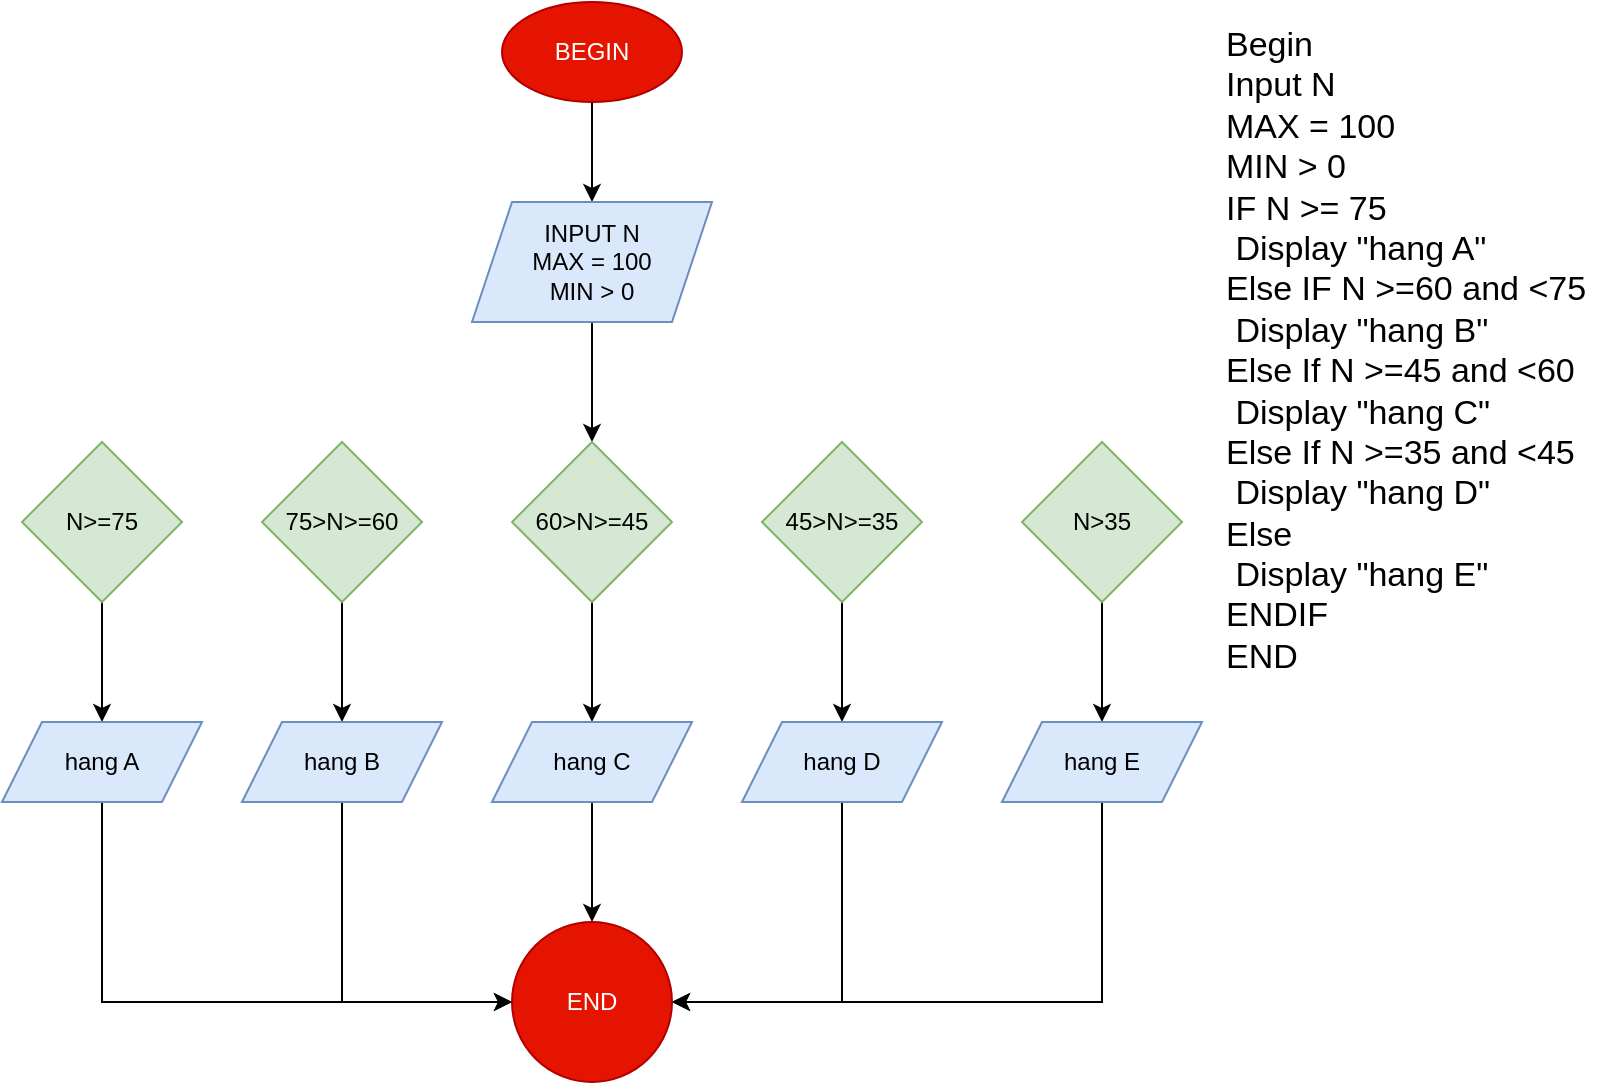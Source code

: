 <mxfile version="21.2.7" type="device">
  <diagram name="Trang-1" id="6Ww6ybqVXCew_lr9qDcb">
    <mxGraphModel dx="1235" dy="636" grid="1" gridSize="10" guides="1" tooltips="1" connect="1" arrows="1" fold="1" page="1" pageScale="1" pageWidth="827" pageHeight="1169" math="0" shadow="0">
      <root>
        <mxCell id="0" />
        <mxCell id="1" parent="0" />
        <mxCell id="QlunQXWs2l721SUv6V5N-3" value="" style="edgeStyle=orthogonalEdgeStyle;rounded=0;orthogonalLoop=1;jettySize=auto;html=1;" edge="1" parent="1" source="QlunQXWs2l721SUv6V5N-1" target="QlunQXWs2l721SUv6V5N-2">
          <mxGeometry relative="1" as="geometry" />
        </mxCell>
        <mxCell id="QlunQXWs2l721SUv6V5N-1" value="BEGIN" style="ellipse;whiteSpace=wrap;html=1;fillColor=#e51400;fontColor=#ffffff;strokeColor=#B20000;" vertex="1" parent="1">
          <mxGeometry x="250" y="20" width="90" height="50" as="geometry" />
        </mxCell>
        <mxCell id="QlunQXWs2l721SUv6V5N-5" value="" style="edgeStyle=orthogonalEdgeStyle;rounded=0;orthogonalLoop=1;jettySize=auto;html=1;" edge="1" parent="1" source="QlunQXWs2l721SUv6V5N-2" target="QlunQXWs2l721SUv6V5N-4">
          <mxGeometry relative="1" as="geometry" />
        </mxCell>
        <mxCell id="QlunQXWs2l721SUv6V5N-2" value="INPUT N&lt;br&gt;MAX = 100&lt;br&gt;MIN &amp;gt; 0" style="shape=parallelogram;perimeter=parallelogramPerimeter;whiteSpace=wrap;html=1;fixedSize=1;fillColor=#dae8fc;strokeColor=#6c8ebf;" vertex="1" parent="1">
          <mxGeometry x="235" y="120" width="120" height="60" as="geometry" />
        </mxCell>
        <mxCell id="QlunQXWs2l721SUv6V5N-19" value="" style="edgeStyle=orthogonalEdgeStyle;rounded=0;orthogonalLoop=1;jettySize=auto;html=1;" edge="1" parent="1" source="QlunQXWs2l721SUv6V5N-4" target="QlunQXWs2l721SUv6V5N-15">
          <mxGeometry relative="1" as="geometry" />
        </mxCell>
        <mxCell id="QlunQXWs2l721SUv6V5N-4" value="60&amp;gt;N&amp;gt;=45" style="rhombus;whiteSpace=wrap;html=1;fillColor=#d5e8d4;strokeColor=#82b366;" vertex="1" parent="1">
          <mxGeometry x="255" y="240" width="80" height="80" as="geometry" />
        </mxCell>
        <mxCell id="QlunQXWs2l721SUv6V5N-18" value="" style="edgeStyle=orthogonalEdgeStyle;rounded=0;orthogonalLoop=1;jettySize=auto;html=1;" edge="1" parent="1" source="QlunQXWs2l721SUv6V5N-6" target="QlunQXWs2l721SUv6V5N-14">
          <mxGeometry relative="1" as="geometry" />
        </mxCell>
        <mxCell id="QlunQXWs2l721SUv6V5N-6" value="75&amp;gt;N&amp;gt;=60" style="rhombus;whiteSpace=wrap;html=1;fillColor=#d5e8d4;strokeColor=#82b366;" vertex="1" parent="1">
          <mxGeometry x="130" y="240" width="80" height="80" as="geometry" />
        </mxCell>
        <mxCell id="QlunQXWs2l721SUv6V5N-13" value="" style="edgeStyle=orthogonalEdgeStyle;rounded=0;orthogonalLoop=1;jettySize=auto;html=1;" edge="1" parent="1" source="QlunQXWs2l721SUv6V5N-7" target="QlunQXWs2l721SUv6V5N-12">
          <mxGeometry relative="1" as="geometry" />
        </mxCell>
        <mxCell id="QlunQXWs2l721SUv6V5N-7" value="N&amp;gt;=75" style="rhombus;whiteSpace=wrap;html=1;fillColor=#d5e8d4;strokeColor=#82b366;" vertex="1" parent="1">
          <mxGeometry x="10" y="240" width="80" height="80" as="geometry" />
        </mxCell>
        <mxCell id="QlunQXWs2l721SUv6V5N-21" value="" style="edgeStyle=orthogonalEdgeStyle;rounded=0;orthogonalLoop=1;jettySize=auto;html=1;" edge="1" parent="1" source="QlunQXWs2l721SUv6V5N-8" target="QlunQXWs2l721SUv6V5N-17">
          <mxGeometry relative="1" as="geometry" />
        </mxCell>
        <mxCell id="QlunQXWs2l721SUv6V5N-8" value="N&amp;gt;35" style="rhombus;whiteSpace=wrap;html=1;fillColor=#d5e8d4;strokeColor=#82b366;" vertex="1" parent="1">
          <mxGeometry x="510" y="240" width="80" height="80" as="geometry" />
        </mxCell>
        <mxCell id="QlunQXWs2l721SUv6V5N-20" value="" style="edgeStyle=orthogonalEdgeStyle;rounded=0;orthogonalLoop=1;jettySize=auto;html=1;" edge="1" parent="1" source="QlunQXWs2l721SUv6V5N-9" target="QlunQXWs2l721SUv6V5N-16">
          <mxGeometry relative="1" as="geometry" />
        </mxCell>
        <mxCell id="QlunQXWs2l721SUv6V5N-9" value="45&amp;gt;N&amp;gt;=35" style="rhombus;whiteSpace=wrap;html=1;fillColor=#d5e8d4;strokeColor=#82b366;" vertex="1" parent="1">
          <mxGeometry x="380" y="240" width="80" height="80" as="geometry" />
        </mxCell>
        <mxCell id="QlunQXWs2l721SUv6V5N-27" style="edgeStyle=orthogonalEdgeStyle;rounded=0;orthogonalLoop=1;jettySize=auto;html=1;entryX=0;entryY=0.5;entryDx=0;entryDy=0;" edge="1" parent="1" source="QlunQXWs2l721SUv6V5N-12" target="QlunQXWs2l721SUv6V5N-22">
          <mxGeometry relative="1" as="geometry">
            <Array as="points">
              <mxPoint x="50" y="520" />
            </Array>
          </mxGeometry>
        </mxCell>
        <mxCell id="QlunQXWs2l721SUv6V5N-12" value="hang A" style="shape=parallelogram;perimeter=parallelogramPerimeter;whiteSpace=wrap;html=1;fixedSize=1;fillColor=#dae8fc;strokeColor=#6c8ebf;" vertex="1" parent="1">
          <mxGeometry y="380" width="100" height="40" as="geometry" />
        </mxCell>
        <mxCell id="QlunQXWs2l721SUv6V5N-26" style="edgeStyle=orthogonalEdgeStyle;rounded=0;orthogonalLoop=1;jettySize=auto;html=1;entryX=0;entryY=0.5;entryDx=0;entryDy=0;" edge="1" parent="1" source="QlunQXWs2l721SUv6V5N-14" target="QlunQXWs2l721SUv6V5N-22">
          <mxGeometry relative="1" as="geometry">
            <Array as="points">
              <mxPoint x="170" y="520" />
            </Array>
          </mxGeometry>
        </mxCell>
        <mxCell id="QlunQXWs2l721SUv6V5N-14" value="hang B" style="shape=parallelogram;perimeter=parallelogramPerimeter;whiteSpace=wrap;html=1;fixedSize=1;fillColor=#dae8fc;strokeColor=#6c8ebf;" vertex="1" parent="1">
          <mxGeometry x="120" y="380" width="100" height="40" as="geometry" />
        </mxCell>
        <mxCell id="QlunQXWs2l721SUv6V5N-23" value="" style="edgeStyle=orthogonalEdgeStyle;rounded=0;orthogonalLoop=1;jettySize=auto;html=1;" edge="1" parent="1" source="QlunQXWs2l721SUv6V5N-15" target="QlunQXWs2l721SUv6V5N-22">
          <mxGeometry relative="1" as="geometry" />
        </mxCell>
        <mxCell id="QlunQXWs2l721SUv6V5N-15" value="hang C" style="shape=parallelogram;perimeter=parallelogramPerimeter;whiteSpace=wrap;html=1;fixedSize=1;fillColor=#dae8fc;strokeColor=#6c8ebf;" vertex="1" parent="1">
          <mxGeometry x="245" y="380" width="100" height="40" as="geometry" />
        </mxCell>
        <mxCell id="QlunQXWs2l721SUv6V5N-24" style="edgeStyle=orthogonalEdgeStyle;rounded=0;orthogonalLoop=1;jettySize=auto;html=1;entryX=1;entryY=0.5;entryDx=0;entryDy=0;" edge="1" parent="1" source="QlunQXWs2l721SUv6V5N-16" target="QlunQXWs2l721SUv6V5N-22">
          <mxGeometry relative="1" as="geometry">
            <Array as="points">
              <mxPoint x="420" y="520" />
            </Array>
          </mxGeometry>
        </mxCell>
        <mxCell id="QlunQXWs2l721SUv6V5N-16" value="hang D" style="shape=parallelogram;perimeter=parallelogramPerimeter;whiteSpace=wrap;html=1;fixedSize=1;fillColor=#dae8fc;strokeColor=#6c8ebf;" vertex="1" parent="1">
          <mxGeometry x="370" y="380" width="100" height="40" as="geometry" />
        </mxCell>
        <mxCell id="QlunQXWs2l721SUv6V5N-25" style="edgeStyle=orthogonalEdgeStyle;rounded=0;orthogonalLoop=1;jettySize=auto;html=1;entryX=1;entryY=0.5;entryDx=0;entryDy=0;" edge="1" parent="1" source="QlunQXWs2l721SUv6V5N-17" target="QlunQXWs2l721SUv6V5N-22">
          <mxGeometry relative="1" as="geometry">
            <Array as="points">
              <mxPoint x="550" y="520" />
            </Array>
          </mxGeometry>
        </mxCell>
        <mxCell id="QlunQXWs2l721SUv6V5N-17" value="hang E" style="shape=parallelogram;perimeter=parallelogramPerimeter;whiteSpace=wrap;html=1;fixedSize=1;fillColor=#dae8fc;strokeColor=#6c8ebf;" vertex="1" parent="1">
          <mxGeometry x="500" y="380" width="100" height="40" as="geometry" />
        </mxCell>
        <mxCell id="QlunQXWs2l721SUv6V5N-22" value="END" style="ellipse;whiteSpace=wrap;html=1;fillColor=#e51400;fontColor=#ffffff;strokeColor=#B20000;" vertex="1" parent="1">
          <mxGeometry x="255" y="480" width="80" height="80" as="geometry" />
        </mxCell>
        <mxCell id="QlunQXWs2l721SUv6V5N-29" value="Begin&lt;br style=&quot;font-size: 17px;&quot;&gt;Input	N&lt;br style=&quot;font-size: 17px;&quot;&gt;MAX = 100&lt;br style=&quot;font-size: 17px;&quot;&gt;MIN &amp;gt; 0&lt;br style=&quot;font-size: 17px;&quot;&gt;IF N &amp;gt;= 75&lt;br style=&quot;font-size: 17px;&quot;&gt;	&lt;span style=&quot;white-space: pre; font-size: 17px;&quot;&gt;	&lt;/span&gt;Display &quot;hang A&quot;&lt;br style=&quot;font-size: 17px;&quot;&gt;Else IF N &amp;gt;=60 and &amp;lt;75&lt;br style=&quot;font-size: 17px;&quot;&gt;	&lt;span style=&quot;white-space: pre; font-size: 17px;&quot;&gt;	&lt;/span&gt;Display &quot;hang B&quot;&lt;br style=&quot;font-size: 17px;&quot;&gt;Else If N &amp;gt;=45 and &amp;lt;60&lt;br style=&quot;font-size: 17px;&quot;&gt;	&lt;span style=&quot;white-space: pre; font-size: 17px;&quot;&gt;	&lt;/span&gt;Display &quot;hang C&quot;&lt;br style=&quot;font-size: 17px;&quot;&gt;Else If N &amp;gt;=35 and &amp;lt;45&lt;br style=&quot;font-size: 17px;&quot;&gt;	&lt;span style=&quot;white-space: pre; font-size: 17px;&quot;&gt;	&lt;/span&gt;Display &quot;hang D&quot;&lt;br style=&quot;font-size: 17px;&quot;&gt;Else&lt;br style=&quot;font-size: 17px;&quot;&gt;	&lt;span style=&quot;white-space: pre; font-size: 17px;&quot;&gt;	&lt;/span&gt;Display &quot;hang E&quot;&lt;br style=&quot;font-size: 17px;&quot;&gt;ENDIF&lt;br style=&quot;font-size: 17px;&quot;&gt;END" style="text;whiteSpace=wrap;html=1;fontSize=17;" vertex="1" parent="1">
          <mxGeometry x="610" y="25" width="200" height="250" as="geometry" />
        </mxCell>
      </root>
    </mxGraphModel>
  </diagram>
</mxfile>
